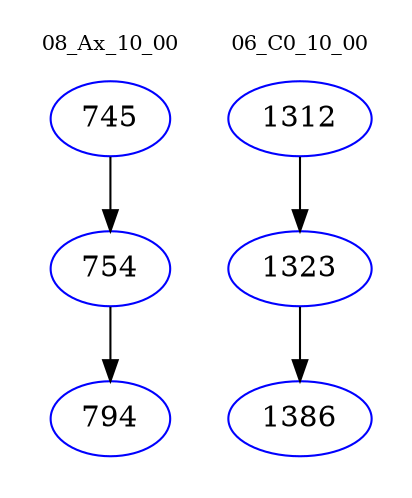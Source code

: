 digraph{
subgraph cluster_0 {
color = white
label = "08_Ax_10_00";
fontsize=10;
T0_745 [label="745", color="blue"]
T0_745 -> T0_754 [color="black"]
T0_754 [label="754", color="blue"]
T0_754 -> T0_794 [color="black"]
T0_794 [label="794", color="blue"]
}
subgraph cluster_1 {
color = white
label = "06_C0_10_00";
fontsize=10;
T1_1312 [label="1312", color="blue"]
T1_1312 -> T1_1323 [color="black"]
T1_1323 [label="1323", color="blue"]
T1_1323 -> T1_1386 [color="black"]
T1_1386 [label="1386", color="blue"]
}
}
